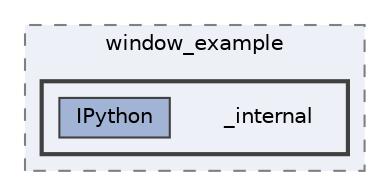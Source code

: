 digraph "C:/Users/Erick/OneDrive - UCB-O365/Research/Codes/Hapi/Practising/dist/window_example/_internal"
{
 // LATEX_PDF_SIZE
  bgcolor="transparent";
  edge [fontname=Helvetica,fontsize=10,labelfontname=Helvetica,labelfontsize=10];
  node [fontname=Helvetica,fontsize=10,shape=box,height=0.2,width=0.4];
  compound=true
  subgraph clusterdir_47188dd636d86c639b145c1a6ad16d1b {
    graph [ bgcolor="#edf0f7", pencolor="grey50", label="window_example", fontname=Helvetica,fontsize=10 style="filled,dashed", URL="dir_47188dd636d86c639b145c1a6ad16d1b.html",tooltip=""]
  subgraph clusterdir_2b313580acd335cdbaf48337437ec091 {
    graph [ bgcolor="#edf0f7", pencolor="grey25", label="", fontname=Helvetica,fontsize=10 style="filled,bold", URL="dir_2b313580acd335cdbaf48337437ec091.html",tooltip=""]
    dir_2b313580acd335cdbaf48337437ec091 [shape=plaintext, label="_internal"];
  dir_d3a407f3ece7f6b03489c47e548df99b [label="IPython", fillcolor="#a2b4d6", color="grey25", style="filled", URL="dir_d3a407f3ece7f6b03489c47e548df99b.html",tooltip=""];
  }
  }
}
